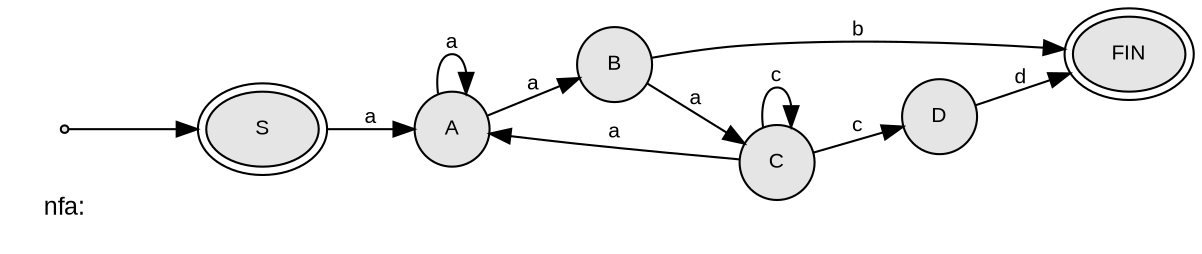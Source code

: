 digraph finite_state_machine {

  rankdir = LR;

  node [fontname = Arial fontsize = 10 style = filled fillcolor = gray90]
  "nfa:" [shape = none style = "" fontsize = 12];
  node [shape = point]; START; // shape for START node
  node [shape = ellipse peripheries = 2] "FIN" "S"; // shape for final nodes
  node [shape = circle peripheries = 1];  // shape for non-final nodes
  START -> "S";

  "S" -> "A" [label = "a" fontname = Arial fontsize = 10]; 
  "A" -> "A" [label = "a" fontname = Arial fontsize = 10]; 
  "A" -> "B" [label = "a" fontname = Arial fontsize = 10]; 
  "B" -> "C" [label = "a" fontname = Arial fontsize = 10]; 
  "B" -> "FIN" [label = "b" fontname = Arial fontsize = 10]; 
  "C" -> "A" [label = "a" fontname = Arial fontsize = 10]; 
  "C" -> "C" [label = "c" fontname = Arial fontsize = 10]; 
  "C" -> "D" [label = "c" fontname = Arial fontsize = 10]; 
  "D" -> "FIN" [label = "d" fontname = Arial fontsize = 10]; 

}
